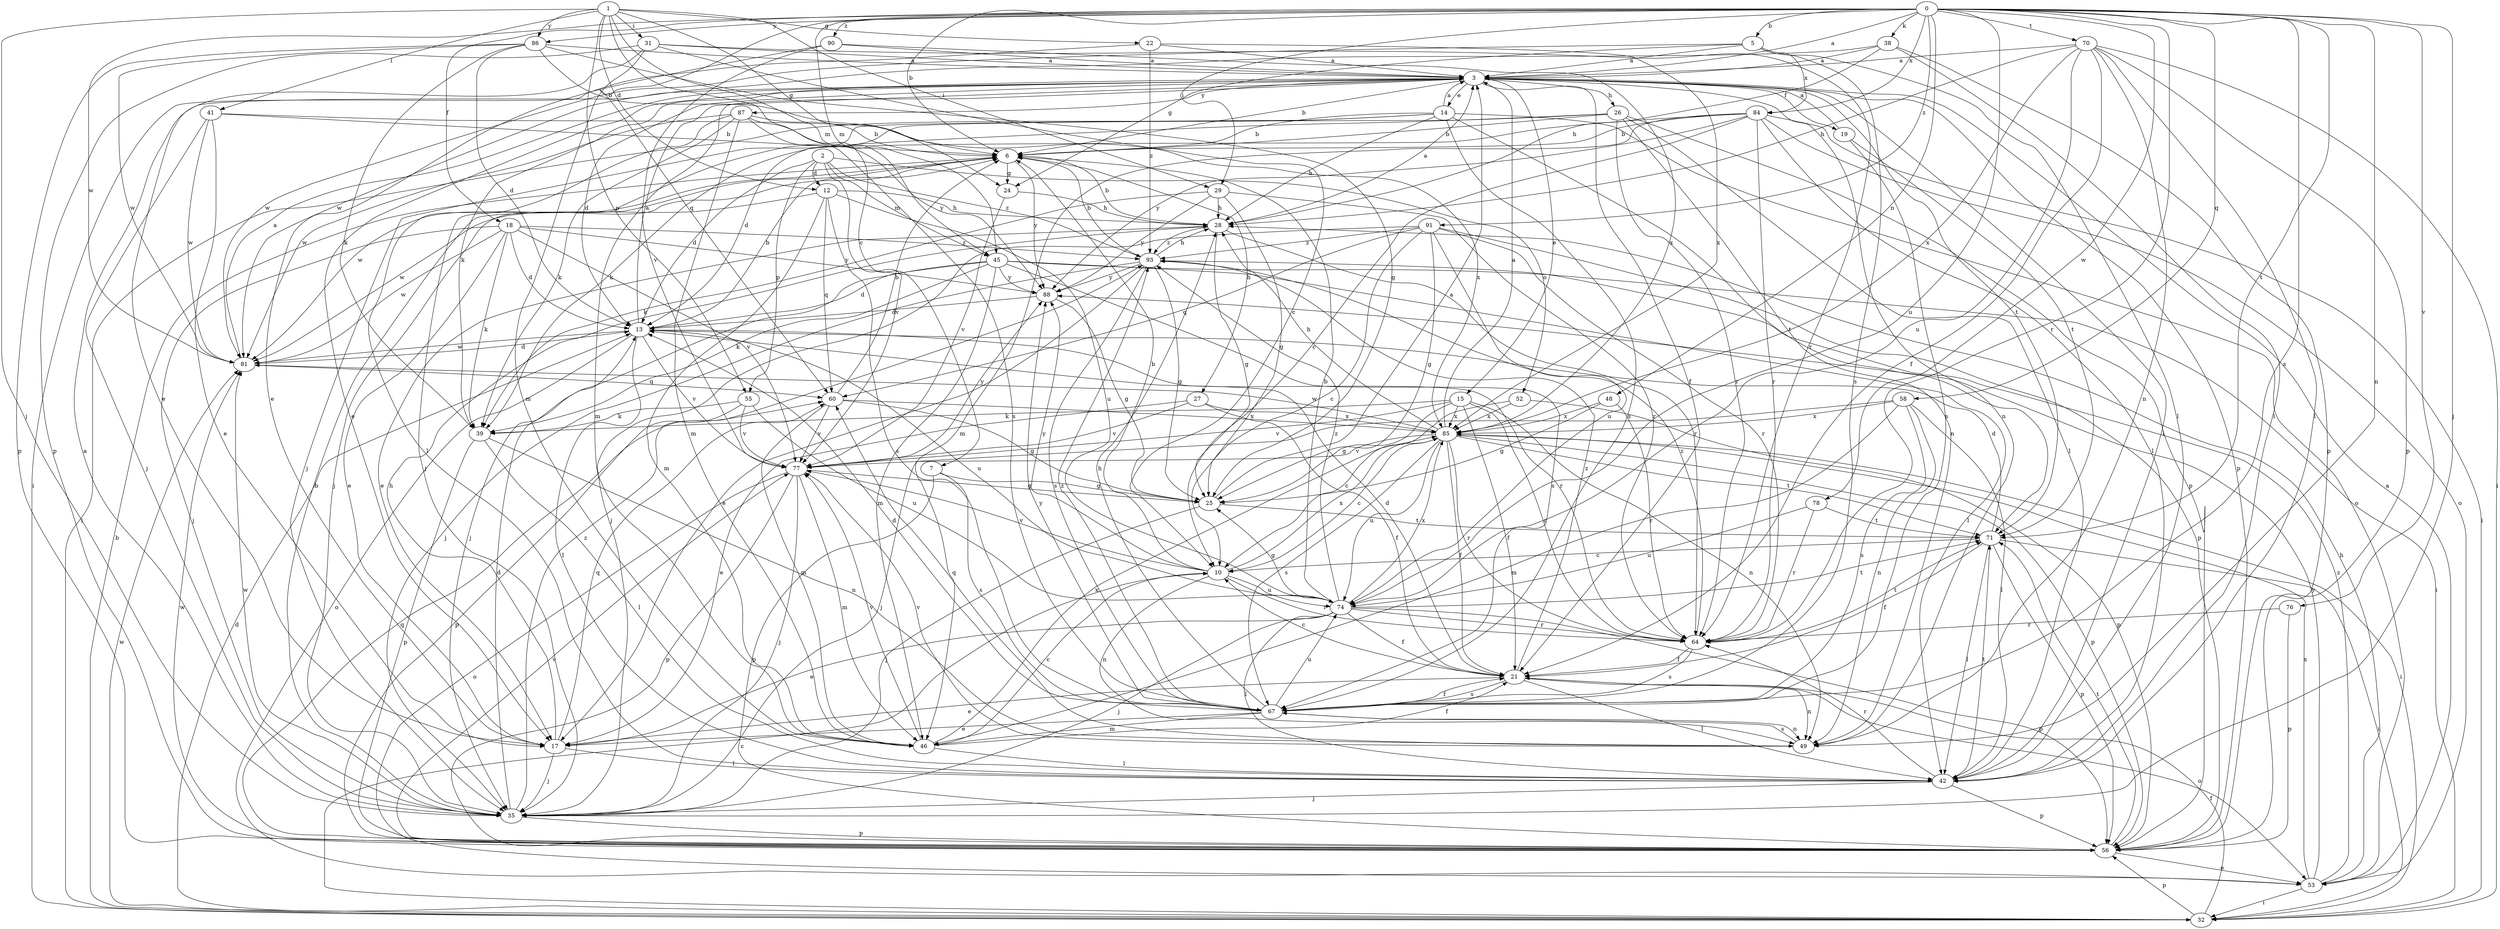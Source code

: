 strict digraph  {
0;
1;
2;
3;
5;
6;
7;
10;
12;
13;
14;
15;
17;
18;
19;
21;
22;
24;
25;
26;
27;
28;
29;
31;
32;
35;
38;
39;
41;
42;
45;
46;
48;
49;
52;
53;
55;
56;
58;
60;
64;
67;
70;
71;
74;
76;
77;
78;
81;
84;
85;
86;
87;
88;
90;
91;
93;
0 -> 3  [label=a];
0 -> 5  [label=b];
0 -> 6  [label=b];
0 -> 18  [label=f];
0 -> 29  [label=i];
0 -> 35  [label=j];
0 -> 38  [label=k];
0 -> 45  [label=m];
0 -> 48  [label=n];
0 -> 49  [label=n];
0 -> 58  [label=q];
0 -> 60  [label=q];
0 -> 64  [label=r];
0 -> 67  [label=s];
0 -> 70  [label=t];
0 -> 71  [label=t];
0 -> 74  [label=u];
0 -> 76  [label=v];
0 -> 78  [label=w];
0 -> 81  [label=w];
0 -> 84  [label=x];
0 -> 86  [label=y];
0 -> 90  [label=z];
0 -> 91  [label=z];
1 -> 7  [label=c];
1 -> 12  [label=d];
1 -> 22  [label=g];
1 -> 24  [label=g];
1 -> 29  [label=i];
1 -> 31  [label=i];
1 -> 35  [label=j];
1 -> 41  [label=l];
1 -> 45  [label=m];
1 -> 55  [label=p];
1 -> 86  [label=y];
2 -> 12  [label=d];
2 -> 13  [label=d];
2 -> 45  [label=m];
2 -> 52  [label=o];
2 -> 55  [label=p];
2 -> 77  [label=v];
2 -> 93  [label=z];
3 -> 6  [label=b];
3 -> 13  [label=d];
3 -> 14  [label=e];
3 -> 15  [label=e];
3 -> 17  [label=e];
3 -> 19  [label=f];
3 -> 21  [label=f];
3 -> 26  [label=h];
3 -> 39  [label=k];
3 -> 42  [label=l];
3 -> 46  [label=m];
3 -> 49  [label=n];
3 -> 56  [label=p];
3 -> 71  [label=t];
3 -> 87  [label=y];
5 -> 3  [label=a];
5 -> 24  [label=g];
5 -> 42  [label=l];
5 -> 67  [label=s];
5 -> 81  [label=w];
5 -> 84  [label=x];
6 -> 24  [label=g];
6 -> 27  [label=h];
6 -> 35  [label=j];
6 -> 81  [label=w];
6 -> 88  [label=y];
7 -> 25  [label=g];
7 -> 56  [label=p];
7 -> 67  [label=s];
10 -> 6  [label=b];
10 -> 49  [label=n];
10 -> 64  [label=r];
10 -> 74  [label=u];
10 -> 77  [label=v];
10 -> 85  [label=x];
10 -> 88  [label=y];
12 -> 28  [label=h];
12 -> 46  [label=m];
12 -> 60  [label=q];
12 -> 67  [label=s];
12 -> 74  [label=u];
12 -> 81  [label=w];
13 -> 3  [label=a];
13 -> 6  [label=b];
13 -> 42  [label=l];
13 -> 53  [label=o];
13 -> 64  [label=r];
13 -> 74  [label=u];
13 -> 77  [label=v];
13 -> 81  [label=w];
14 -> 3  [label=a];
14 -> 6  [label=b];
14 -> 28  [label=h];
14 -> 32  [label=i];
14 -> 35  [label=j];
14 -> 53  [label=o];
14 -> 67  [label=s];
14 -> 71  [label=t];
15 -> 21  [label=f];
15 -> 25  [label=g];
15 -> 39  [label=k];
15 -> 49  [label=n];
15 -> 64  [label=r];
15 -> 77  [label=v];
15 -> 85  [label=x];
17 -> 28  [label=h];
17 -> 35  [label=j];
17 -> 42  [label=l];
17 -> 60  [label=q];
18 -> 13  [label=d];
18 -> 17  [label=e];
18 -> 35  [label=j];
18 -> 39  [label=k];
18 -> 77  [label=v];
18 -> 81  [label=w];
18 -> 88  [label=y];
18 -> 93  [label=z];
19 -> 3  [label=a];
19 -> 67  [label=s];
19 -> 71  [label=t];
21 -> 10  [label=c];
21 -> 13  [label=d];
21 -> 17  [label=e];
21 -> 42  [label=l];
21 -> 49  [label=n];
21 -> 53  [label=o];
21 -> 67  [label=s];
21 -> 93  [label=z];
22 -> 3  [label=a];
22 -> 32  [label=i];
22 -> 85  [label=x];
22 -> 93  [label=z];
24 -> 28  [label=h];
24 -> 77  [label=v];
25 -> 3  [label=a];
25 -> 35  [label=j];
25 -> 71  [label=t];
26 -> 6  [label=b];
26 -> 13  [label=d];
26 -> 35  [label=j];
26 -> 42  [label=l];
26 -> 49  [label=n];
26 -> 56  [label=p];
26 -> 64  [label=r];
27 -> 17  [label=e];
27 -> 21  [label=f];
27 -> 77  [label=v];
27 -> 85  [label=x];
28 -> 3  [label=a];
28 -> 6  [label=b];
28 -> 17  [label=e];
28 -> 25  [label=g];
28 -> 64  [label=r];
28 -> 93  [label=z];
29 -> 25  [label=g];
29 -> 28  [label=h];
29 -> 39  [label=k];
29 -> 64  [label=r];
29 -> 88  [label=y];
31 -> 3  [label=a];
31 -> 10  [label=c];
31 -> 17  [label=e];
31 -> 46  [label=m];
31 -> 56  [label=p];
31 -> 64  [label=r];
32 -> 6  [label=b];
32 -> 10  [label=c];
32 -> 13  [label=d];
32 -> 21  [label=f];
32 -> 56  [label=p];
32 -> 81  [label=w];
35 -> 3  [label=a];
35 -> 6  [label=b];
35 -> 13  [label=d];
35 -> 56  [label=p];
35 -> 81  [label=w];
35 -> 93  [label=z];
38 -> 3  [label=a];
38 -> 28  [label=h];
38 -> 42  [label=l];
38 -> 56  [label=p];
38 -> 81  [label=w];
39 -> 42  [label=l];
39 -> 49  [label=n];
39 -> 56  [label=p];
41 -> 6  [label=b];
41 -> 17  [label=e];
41 -> 35  [label=j];
41 -> 81  [label=w];
41 -> 85  [label=x];
42 -> 35  [label=j];
42 -> 56  [label=p];
42 -> 64  [label=r];
42 -> 71  [label=t];
45 -> 13  [label=d];
45 -> 32  [label=i];
45 -> 35  [label=j];
45 -> 39  [label=k];
45 -> 42  [label=l];
45 -> 46  [label=m];
45 -> 67  [label=s];
45 -> 88  [label=y];
46 -> 10  [label=c];
46 -> 21  [label=f];
46 -> 42  [label=l];
46 -> 77  [label=v];
46 -> 85  [label=x];
48 -> 25  [label=g];
48 -> 64  [label=r];
48 -> 85  [label=x];
49 -> 60  [label=q];
49 -> 67  [label=s];
49 -> 77  [label=v];
52 -> 10  [label=c];
52 -> 56  [label=p];
52 -> 85  [label=x];
53 -> 3  [label=a];
53 -> 28  [label=h];
53 -> 32  [label=i];
53 -> 85  [label=x];
53 -> 88  [label=y];
53 -> 93  [label=z];
55 -> 39  [label=k];
55 -> 56  [label=p];
55 -> 74  [label=u];
55 -> 77  [label=v];
56 -> 53  [label=o];
56 -> 60  [label=q];
56 -> 71  [label=t];
56 -> 77  [label=v];
56 -> 81  [label=w];
58 -> 35  [label=j];
58 -> 42  [label=l];
58 -> 46  [label=m];
58 -> 49  [label=n];
58 -> 67  [label=s];
58 -> 85  [label=x];
60 -> 6  [label=b];
60 -> 25  [label=g];
60 -> 46  [label=m];
60 -> 77  [label=v];
60 -> 85  [label=x];
64 -> 21  [label=f];
64 -> 67  [label=s];
64 -> 71  [label=t];
64 -> 93  [label=z];
67 -> 13  [label=d];
67 -> 17  [label=e];
67 -> 21  [label=f];
67 -> 28  [label=h];
67 -> 46  [label=m];
67 -> 49  [label=n];
67 -> 74  [label=u];
67 -> 88  [label=y];
67 -> 93  [label=z];
70 -> 3  [label=a];
70 -> 21  [label=f];
70 -> 28  [label=h];
70 -> 32  [label=i];
70 -> 42  [label=l];
70 -> 49  [label=n];
70 -> 56  [label=p];
70 -> 74  [label=u];
70 -> 85  [label=x];
71 -> 10  [label=c];
71 -> 13  [label=d];
71 -> 21  [label=f];
71 -> 32  [label=i];
71 -> 42  [label=l];
71 -> 56  [label=p];
74 -> 6  [label=b];
74 -> 17  [label=e];
74 -> 21  [label=f];
74 -> 25  [label=g];
74 -> 35  [label=j];
74 -> 42  [label=l];
74 -> 56  [label=p];
74 -> 64  [label=r];
74 -> 71  [label=t];
74 -> 85  [label=x];
74 -> 93  [label=z];
76 -> 56  [label=p];
76 -> 64  [label=r];
77 -> 25  [label=g];
77 -> 35  [label=j];
77 -> 46  [label=m];
77 -> 53  [label=o];
77 -> 56  [label=p];
77 -> 88  [label=y];
78 -> 64  [label=r];
78 -> 71  [label=t];
78 -> 74  [label=u];
81 -> 3  [label=a];
81 -> 13  [label=d];
81 -> 60  [label=q];
84 -> 6  [label=b];
84 -> 10  [label=c];
84 -> 32  [label=i];
84 -> 39  [label=k];
84 -> 42  [label=l];
84 -> 46  [label=m];
84 -> 53  [label=o];
84 -> 64  [label=r];
84 -> 88  [label=y];
85 -> 3  [label=a];
85 -> 10  [label=c];
85 -> 21  [label=f];
85 -> 28  [label=h];
85 -> 32  [label=i];
85 -> 56  [label=p];
85 -> 64  [label=r];
85 -> 67  [label=s];
85 -> 71  [label=t];
85 -> 74  [label=u];
85 -> 77  [label=v];
85 -> 81  [label=w];
86 -> 3  [label=a];
86 -> 6  [label=b];
86 -> 13  [label=d];
86 -> 25  [label=g];
86 -> 39  [label=k];
86 -> 56  [label=p];
86 -> 81  [label=w];
87 -> 6  [label=b];
87 -> 39  [label=k];
87 -> 42  [label=l];
87 -> 46  [label=m];
87 -> 67  [label=s];
87 -> 81  [label=w];
87 -> 88  [label=y];
88 -> 13  [label=d];
88 -> 25  [label=g];
90 -> 3  [label=a];
90 -> 17  [label=e];
90 -> 77  [label=v];
90 -> 85  [label=x];
91 -> 10  [label=c];
91 -> 25  [label=g];
91 -> 35  [label=j];
91 -> 56  [label=p];
91 -> 60  [label=q];
91 -> 64  [label=r];
91 -> 74  [label=u];
91 -> 93  [label=z];
93 -> 6  [label=b];
93 -> 17  [label=e];
93 -> 25  [label=g];
93 -> 28  [label=h];
93 -> 35  [label=j];
93 -> 67  [label=s];
93 -> 88  [label=y];
}
